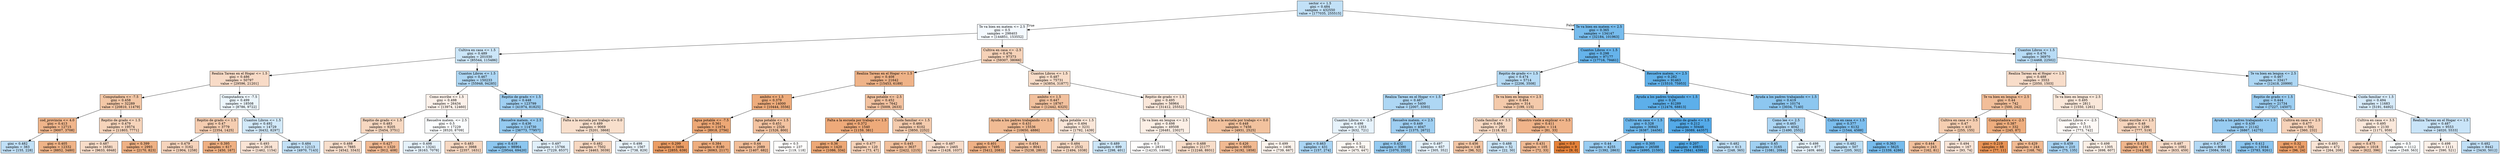 digraph Tree {
node [shape=box, style="filled", color="black"] ;
0 [label="sector <= 1.5\ngini = 0.484\nsamples = 432550\nvalue = [177035, 255515]", fillcolor="#c2e1f7"] ;
1 [label="Te va bien en matem <= 2.5\ngini = 0.5\nsamples = 298403\nvalue = [144851, 153552]", fillcolor="#f4f9fe"] ;
0 -> 1 [labeldistance=2.5, labelangle=45, headlabel="True"] ;
2 [label="Cultiva en casa <= 1.5\ngini = 0.489\nsamples = 201030\nvalue = [85544, 115486]", fillcolor="#cce6f8"] ;
1 -> 2 ;
3 [label="Realiza Tareas en el Hogar <= 1.5\ngini = 0.486\nsamples = 50797\nvalue = [29596, 21201]", fillcolor="#f8dbc7"] ;
2 -> 3 ;
4 [label="Computadora <= -7.5\ngini = 0.458\nsamples = 32289\nvalue = [20810, 11479]", fillcolor="#f3c7a6"] ;
3 -> 4 ;
5 [label="cod_provincia <= 4.0\ngini = 0.413\nsamples = 12715\nvalue = [9007, 3708]", fillcolor="#f0b58b"] ;
4 -> 5 ;
6 [label="gini = 0.482\nsamples = 383\nvalue = [155, 228]", fillcolor="#c0e0f7"] ;
5 -> 6 ;
7 [label="gini = 0.405\nsamples = 12332\nvalue = [8852, 3480]", fillcolor="#efb387"] ;
5 -> 7 ;
8 [label="Repitio de grado <= 1.5\ngini = 0.479\nsamples = 19574\nvalue = [11803, 7771]", fillcolor="#f6d4bb"] ;
4 -> 8 ;
9 [label="gini = 0.487\nsamples = 16581\nvalue = [9633, 6948]", fillcolor="#f8dcc8"] ;
8 -> 9 ;
10 [label="gini = 0.399\nsamples = 2993\nvalue = [2170, 823]", fillcolor="#efb184"] ;
8 -> 10 ;
11 [label="Computadora <= -7.5\ngini = 0.499\nsamples = 18508\nvalue = [8786, 9722]", fillcolor="#ecf6fc"] ;
3 -> 11 ;
12 [label="Repitio de grado <= 1.5\ngini = 0.47\nsamples = 3779\nvalue = [2354, 1425]", fillcolor="#f5cdb1"] ;
11 -> 12 ;
13 [label="gini = 0.479\nsamples = 3162\nvalue = [1904, 1258]", fillcolor="#f6d4bc"] ;
12 -> 13 ;
14 [label="gini = 0.395\nsamples = 617\nvalue = [450, 167]", fillcolor="#efb082"] ;
12 -> 14 ;
15 [label="Cuantos Libros <= 1.5\ngini = 0.492\nsamples = 14729\nvalue = [6432, 8297]", fillcolor="#d2e9f9"] ;
11 -> 15 ;
16 [label="gini = 0.493\nsamples = 2616\nvalue = [1462, 1154]", fillcolor="#fae4d5"] ;
15 -> 16 ;
17 [label="gini = 0.484\nsamples = 12113\nvalue = [4970, 7143]", fillcolor="#c3e1f7"] ;
15 -> 17 ;
18 [label="Cuantos Libros <= 1.5\ngini = 0.467\nsamples = 150233\nvalue = [55948, 94285]", fillcolor="#aed7f4"] ;
2 -> 18 ;
19 [label="Como escribe <= 1.5\ngini = 0.498\nsamples = 26434\nvalue = [13974, 12460]", fillcolor="#fcf1ea"] ;
18 -> 19 ;
20 [label="Repitio de grado <= 1.5\ngini = 0.483\nsamples = 9205\nvalue = [5454, 3751]", fillcolor="#f7d8c1"] ;
19 -> 20 ;
21 [label="gini = 0.488\nsamples = 7885\nvalue = [4542, 3343]", fillcolor="#f8decb"] ;
20 -> 21 ;
22 [label="gini = 0.427\nsamples = 1320\nvalue = [912, 408]", fillcolor="#f1b992"] ;
20 -> 22 ;
23 [label="Resuelve matem. <= 2.5\ngini = 0.5\nsamples = 17229\nvalue = [8520, 8709]", fillcolor="#fbfdfe"] ;
19 -> 23 ;
24 [label="gini = 0.498\nsamples = 13241\nvalue = [6163, 7078]", fillcolor="#e5f2fc"] ;
23 -> 24 ;
25 [label="gini = 0.483\nsamples = 3988\nvalue = [2357, 1631]", fillcolor="#f7d8c2"] ;
23 -> 25 ;
26 [label="Repitio de grado <= 1.5\ngini = 0.448\nsamples = 123799\nvalue = [41974, 81825]", fillcolor="#9fcff2"] ;
18 -> 26 ;
27 [label="Resuelve matem. <= 2.5\ngini = 0.436\nsamples = 114730\nvalue = [36773, 77957]", fillcolor="#96cbf1"] ;
26 -> 27 ;
28 [label="gini = 0.419\nsamples = 98964\nvalue = [29544, 69420]", fillcolor="#8dc7f0"] ;
27 -> 28 ;
29 [label="gini = 0.497\nsamples = 15766\nvalue = [7229, 8537]", fillcolor="#e1f0fb"] ;
27 -> 29 ;
30 [label="Falta a la escuela por trabajo <= 0.0\ngini = 0.489\nsamples = 9069\nvalue = [5201, 3868]", fillcolor="#f8dfcc"] ;
26 -> 30 ;
31 [label="gini = 0.482\nsamples = 7502\nvalue = [4463, 3039]", fillcolor="#f7d7c0"] ;
30 -> 31 ;
32 [label="gini = 0.498\nsamples = 1567\nvalue = [738, 829]", fillcolor="#e9f4fc"] ;
30 -> 32 ;
33 [label="Cultiva en casa <= -2.5\ngini = 0.476\nsamples = 97373\nvalue = [59307, 38066]", fillcolor="#f6d2b8"] ;
1 -> 33 ;
34 [label="Realiza Tareas en el Hogar <= 1.5\ngini = 0.408\nsamples = 21642\nvalue = [15453, 6189]", fillcolor="#efb388"] ;
33 -> 34 ;
35 [label="ambito <= 1.5\ngini = 0.379\nsamples = 14000\nvalue = [10444, 3556]", fillcolor="#eeac7c"] ;
34 -> 35 ;
36 [label="Agua potable <= -7.5\ngini = 0.361\nsamples = 11674\nvalue = [8918, 2756]", fillcolor="#eda876"] ;
35 -> 36 ;
37 [label="gini = 0.299\nsamples = 3494\nvalue = [2855, 639]", fillcolor="#eb9d65"] ;
36 -> 37 ;
38 [label="gini = 0.384\nsamples = 8180\nvalue = [6063, 2117]", fillcolor="#eead7e"] ;
36 -> 38 ;
39 [label="Agua potable <= 1.5\ngini = 0.451\nsamples = 2326\nvalue = [1526, 800]", fillcolor="#f3c3a1"] ;
35 -> 39 ;
40 [label="gini = 0.44\nsamples = 2089\nvalue = [1407, 682]", fillcolor="#f2be99"] ;
39 -> 40 ;
41 [label="gini = 0.5\nsamples = 237\nvalue = [119, 118]", fillcolor="#fffefd"] ;
39 -> 41 ;
42 [label="Agua potable <= -2.5\ngini = 0.452\nsamples = 7642\nvalue = [5009, 2633]", fillcolor="#f3c3a1"] ;
34 -> 42 ;
43 [label="Falta a la escuela por trabajo <= 1.5\ngini = 0.372\nsamples = 1540\nvalue = [1159, 381]", fillcolor="#eeaa7a"] ;
42 -> 43 ;
44 [label="gini = 0.36\nsamples = 1420\nvalue = [1086, 334]", fillcolor="#eda876"] ;
43 -> 44 ;
45 [label="gini = 0.477\nsamples = 120\nvalue = [73, 47]", fillcolor="#f6d2b8"] ;
43 -> 45 ;
46 [label="Cuida familiar <= 1.5\ngini = 0.466\nsamples = 6102\nvalue = [3850, 2252]", fillcolor="#f4cbad"] ;
42 -> 46 ;
47 [label="gini = 0.445\nsamples = 3637\nvalue = [2422, 1215]", fillcolor="#f2c09c"] ;
46 -> 47 ;
48 [label="gini = 0.487\nsamples = 2465\nvalue = [1428, 1037]", fillcolor="#f8dcc9"] ;
46 -> 48 ;
49 [label="Cuantos Libros <= 1.5\ngini = 0.487\nsamples = 75731\nvalue = [43854, 31877]", fillcolor="#f8ddc9"] ;
33 -> 49 ;
50 [label="ambito <= 1.5\ngini = 0.447\nsamples = 18767\nvalue = [12442, 6325]", fillcolor="#f2c19e"] ;
49 -> 50 ;
51 [label="Ayuda a los padres trabajando <= 1.5\ngini = 0.431\nsamples = 15536\nvalue = [10650, 4886]", fillcolor="#f1bb94"] ;
50 -> 51 ;
52 [label="gini = 0.401\nsamples = 7495\nvalue = [5412, 2083]", fillcolor="#efb185"] ;
51 -> 52 ;
53 [label="gini = 0.454\nsamples = 8041\nvalue = [5238, 2803]", fillcolor="#f3c4a3"] ;
51 -> 53 ;
54 [label="Agua potable <= 1.5\ngini = 0.494\nsamples = 3231\nvalue = [1792, 1439]", fillcolor="#fae6d8"] ;
50 -> 54 ;
55 [label="gini = 0.484\nsamples = 2532\nvalue = [1494, 1038]", fillcolor="#f7d9c3"] ;
54 -> 55 ;
56 [label="gini = 0.489\nsamples = 699\nvalue = [298, 401]", fillcolor="#cce6f8"] ;
54 -> 56 ;
57 [label="Repitio de grado <= 1.5\ngini = 0.495\nsamples = 56964\nvalue = [31412, 25552]", fillcolor="#fae7da"] ;
49 -> 57 ;
58 [label="Te va bien en lengua <= 2.5\ngini = 0.498\nsamples = 49508\nvalue = [26481, 23027]", fillcolor="#fcefe5"] ;
57 -> 58 ;
59 [label="gini = 0.5\nsamples = 28331\nvalue = [14235, 14096]", fillcolor="#fffefd"] ;
58 -> 59 ;
60 [label="gini = 0.488\nsamples = 21177\nvalue = [12246, 8931]", fillcolor="#f8ddc9"] ;
58 -> 60 ;
61 [label="Falta a la escuela por trabajo <= 0.0\ngini = 0.448\nsamples = 7456\nvalue = [4931, 2525]", fillcolor="#f2c29e"] ;
57 -> 61 ;
62 [label="gini = 0.426\nsamples = 6050\nvalue = [4192, 1858]", fillcolor="#f1b991"] ;
61 -> 62 ;
63 [label="gini = 0.499\nsamples = 1406\nvalue = [739, 667]", fillcolor="#fcf3ec"] ;
61 -> 63 ;
64 [label="Te va bien en matem <= 2.5\ngini = 0.365\nsamples = 134147\nvalue = [32184, 101963]", fillcolor="#77bced"] ;
0 -> 64 [labeldistance=2.5, labelangle=-45, headlabel="False"] ;
65 [label="Cuantos Libros <= 1.5\ngini = 0.298\nsamples = 97177\nvalue = [17716, 79461]", fillcolor="#65b3eb"] ;
64 -> 65 ;
66 [label="Repitio de grado <= 1.5\ngini = 0.474\nsamples = 5714\nvalue = [2206, 3508]", fillcolor="#b6dbf5"] ;
65 -> 66 ;
67 [label="Realiza Tareas en el Hogar <= 1.5\ngini = 0.467\nsamples = 5400\nvalue = [2007, 3393]", fillcolor="#aed7f4"] ;
66 -> 67 ;
68 [label="Cuantos Libros <= -2.5\ngini = 0.498\nsamples = 1353\nvalue = [632, 721]", fillcolor="#e7f3fc"] ;
67 -> 68 ;
69 [label="gini = 0.463\nsamples = 431\nvalue = [157, 274]", fillcolor="#aad5f4"] ;
68 -> 69 ;
70 [label="gini = 0.5\nsamples = 922\nvalue = [475, 447]", fillcolor="#fdf8f3"] ;
68 -> 70 ;
71 [label="Resuelve matem. <= 2.5\ngini = 0.449\nsamples = 4047\nvalue = [1375, 2672]", fillcolor="#9fcff2"] ;
67 -> 71 ;
72 [label="gini = 0.432\nsamples = 3390\nvalue = [1070, 2320]", fillcolor="#94caf1"] ;
71 -> 72 ;
73 [label="gini = 0.497\nsamples = 657\nvalue = [305, 352]", fillcolor="#e5f2fc"] ;
71 -> 73 ;
74 [label="Te va bien en lengua <= 2.5\ngini = 0.464\nsamples = 314\nvalue = [199, 115]", fillcolor="#f4caab"] ;
66 -> 74 ;
75 [label="Cuida familiar <= 3.5\ngini = 0.484\nsamples = 200\nvalue = [118, 82]", fillcolor="#f7d9c3"] ;
74 -> 75 ;
76 [label="gini = 0.456\nsamples = 148\nvalue = [96, 52]", fillcolor="#f3c5a4"] ;
75 -> 76 ;
77 [label="gini = 0.488\nsamples = 52\nvalue = [22, 30]", fillcolor="#cae5f8"] ;
75 -> 77 ;
78 [label="Maestro vuele a explicar <= 3.5\ngini = 0.411\nsamples = 114\nvalue = [81, 33]", fillcolor="#f0b48a"] ;
74 -> 78 ;
79 [label="gini = 0.431\nsamples = 105\nvalue = [72, 33]", fillcolor="#f1bb94"] ;
78 -> 79 ;
80 [label="gini = 0.0\nsamples = 9\nvalue = [9, 0]", fillcolor="#e58139"] ;
78 -> 80 ;
81 [label="Resuelve matem. <= 2.5\ngini = 0.282\nsamples = 91463\nvalue = [15510, 75953]", fillcolor="#61b1ea"] ;
65 -> 81 ;
82 [label="Ayuda a los padres trabajando <= 1.5\ngini = 0.26\nsamples = 81289\nvalue = [12476, 68813]", fillcolor="#5dafea"] ;
81 -> 82 ;
83 [label="Cultiva en casa <= 1.5\ngini = 0.328\nsamples = 30843\nvalue = [6387, 24456]", fillcolor="#6db7ec"] ;
82 -> 83 ;
84 [label="gini = 0.44\nsamples = 4255\nvalue = [1392, 2863]", fillcolor="#99cdf2"] ;
83 -> 84 ;
85 [label="gini = 0.305\nsamples = 26588\nvalue = [4995, 21593]", fillcolor="#67b4eb"] ;
83 -> 85 ;
86 [label="Repitio de grado <= 1.5\ngini = 0.212\nsamples = 50446\nvalue = [6089, 44357]", fillcolor="#54aae9"] ;
82 -> 86 ;
87 [label="gini = 0.207\nsamples = 49833\nvalue = [5841, 43992]", fillcolor="#53aae8"] ;
86 -> 87 ;
88 [label="gini = 0.482\nsamples = 613\nvalue = [248, 365]", fillcolor="#c0e0f7"] ;
86 -> 88 ;
89 [label="Ayuda a los padres trabajando <= 1.5\ngini = 0.419\nsamples = 10174\nvalue = [3034, 7140]", fillcolor="#8dc7f0"] ;
81 -> 89 ;
90 [label="Como lee <= 2.5\ngini = 0.465\nsamples = 4042\nvalue = [1490, 2552]", fillcolor="#add6f4"] ;
89 -> 90 ;
91 [label="gini = 0.45\nsamples = 3165\nvalue = [1081, 2084]", fillcolor="#a0d0f2"] ;
90 -> 91 ;
92 [label="gini = 0.498\nsamples = 877\nvalue = [409, 468]", fillcolor="#e6f3fc"] ;
90 -> 92 ;
93 [label="Cultiva en casa <= 1.5\ngini = 0.377\nsamples = 6132\nvalue = [1544, 4588]", fillcolor="#7cbeee"] ;
89 -> 93 ;
94 [label="gini = 0.482\nsamples = 507\nvalue = [205, 302]", fillcolor="#bfe0f7"] ;
93 -> 94 ;
95 [label="gini = 0.363\nsamples = 5625\nvalue = [1339, 4286]", fillcolor="#77bced"] ;
93 -> 95 ;
96 [label="Cuantos Libros <= 1.5\ngini = 0.476\nsamples = 36970\nvalue = [14468, 22502]", fillcolor="#b8dcf6"] ;
64 -> 96 ;
97 [label="Realiza Tareas en el Hogar <= 1.5\ngini = 0.488\nsamples = 3553\nvalue = [2050, 1503]", fillcolor="#f8ddca"] ;
96 -> 97 ;
98 [label="Te va bien en lengua <= 2.5\ngini = 0.44\nsamples = 742\nvalue = [500, 242]", fillcolor="#f2be99"] ;
97 -> 98 ;
99 [label="Cultiva en casa <= 3.5\ngini = 0.47\nsamples = 410\nvalue = [255, 155]", fillcolor="#f5ceb1"] ;
98 -> 99 ;
100 [label="gini = 0.444\nsamples = 243\nvalue = [162, 81]", fillcolor="#f2c09c"] ;
99 -> 100 ;
101 [label="gini = 0.494\nsamples = 167\nvalue = [93, 74]", fillcolor="#fae5d7"] ;
99 -> 101 ;
102 [label="Computadora <= -2.5\ngini = 0.387\nsamples = 332\nvalue = [245, 87]", fillcolor="#eeae7f"] ;
98 -> 102 ;
103 [label="gini = 0.219\nsamples = 88\nvalue = [77, 11]", fillcolor="#e99355"] ;
102 -> 103 ;
104 [label="gini = 0.429\nsamples = 244\nvalue = [168, 76]", fillcolor="#f1ba93"] ;
102 -> 104 ;
105 [label="Te va bien en lengua <= 2.5\ngini = 0.495\nsamples = 2811\nvalue = [1550, 1261]", fillcolor="#fae8da"] ;
97 -> 105 ;
106 [label="Cuantos Libros <= -2.5\ngini = 0.5\nsamples = 1515\nvalue = [773, 742]", fillcolor="#fefaf7"] ;
105 -> 106 ;
107 [label="gini = 0.459\nsamples = 210\nvalue = [75, 135]", fillcolor="#a7d3f3"] ;
106 -> 107 ;
108 [label="gini = 0.498\nsamples = 1305\nvalue = [698, 607]", fillcolor="#fcefe5"] ;
106 -> 108 ;
109 [label="Como escribe <= 1.5\ngini = 0.48\nsamples = 1296\nvalue = [777, 519]", fillcolor="#f6d5bd"] ;
105 -> 109 ;
110 [label="gini = 0.415\nsamples = 204\nvalue = [144, 60]", fillcolor="#f0b58b"] ;
109 -> 110 ;
111 [label="gini = 0.487\nsamples = 1092\nvalue = [633, 459]", fillcolor="#f8dcc9"] ;
109 -> 111 ;
112 [label="Te va bien en lengua <= 2.5\ngini = 0.467\nsamples = 33417\nvalue = [12418, 20999]", fillcolor="#aed7f4"] ;
96 -> 112 ;
113 [label="Repitio de grado <= 1.5\ngini = 0.444\nsamples = 21734\nvalue = [7227, 14507]", fillcolor="#9ccef2"] ;
112 -> 113 ;
114 [label="Ayuda a los padres trabajando <= 1.5\ngini = 0.439\nsamples = 21142\nvalue = [6867, 14275]", fillcolor="#98ccf2"] ;
113 -> 114 ;
115 [label="gini = 0.472\nsamples = 8098\nvalue = [3084, 5014]", fillcolor="#b3d9f5"] ;
114 -> 115 ;
116 [label="gini = 0.412\nsamples = 13044\nvalue = [3783, 9261]", fillcolor="#8ac5f0"] ;
114 -> 116 ;
117 [label="Cultiva en casa <= 2.5\ngini = 0.477\nsamples = 592\nvalue = [360, 232]", fillcolor="#f6d2b9"] ;
113 -> 117 ;
118 [label="gini = 0.32\nsamples = 120\nvalue = [96, 24]", fillcolor="#eca06a"] ;
117 -> 118 ;
119 [label="gini = 0.493\nsamples = 472\nvalue = [264, 208]", fillcolor="#f9e4d5"] ;
117 -> 119 ;
120 [label="Cuida familiar <= 1.5\ngini = 0.494\nsamples = 11683\nvalue = [5191, 6492]", fillcolor="#d7ebfa"] ;
112 -> 120 ;
121 [label="Cultiva en casa <= 3.5\ngini = 0.495\nsamples = 2130\nvalue = [1171, 959]", fillcolor="#fae8db"] ;
120 -> 121 ;
122 [label="gini = 0.475\nsamples = 1018\nvalue = [622, 396]", fillcolor="#f6d1b7"] ;
121 -> 122 ;
123 [label="gini = 0.5\nsamples = 1112\nvalue = [549, 563]", fillcolor="#fafdfe"] ;
121 -> 123 ;
124 [label="Realiza Tareas en el Hogar <= 1.5\ngini = 0.487\nsamples = 9553\nvalue = [4020, 5533]", fillcolor="#c9e4f8"] ;
120 -> 124 ;
125 [label="gini = 0.498\nsamples = 1111\nvalue = [590, 521]", fillcolor="#fcf0e8"] ;
124 -> 125 ;
126 [label="gini = 0.482\nsamples = 8442\nvalue = [3430, 5012]", fillcolor="#c1e0f7"] ;
124 -> 126 ;
}